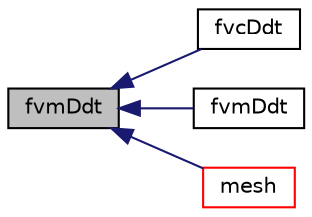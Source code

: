 digraph "fvmDdt"
{
  bgcolor="transparent";
  edge [fontname="Helvetica",fontsize="10",labelfontname="Helvetica",labelfontsize="10"];
  node [fontname="Helvetica",fontsize="10",shape=record];
  rankdir="LR";
  Node118 [label="fvmDdt",height=0.2,width=0.4,color="black", fillcolor="grey75", style="filled", fontcolor="black"];
  Node118 -> Node119 [dir="back",color="midnightblue",fontsize="10",style="solid",fontname="Helvetica"];
  Node119 [label="fvcDdt",height=0.2,width=0.4,color="black",URL="$a23289.html#af92ddb1062cba9d3b74b90593ccf9b86"];
  Node118 -> Node120 [dir="back",color="midnightblue",fontsize="10",style="solid",fontname="Helvetica"];
  Node120 [label="fvmDdt",height=0.2,width=0.4,color="black",URL="$a23289.html#ae2ed609edd76eef5571923959486d0a0"];
  Node118 -> Node121 [dir="back",color="midnightblue",fontsize="10",style="solid",fontname="Helvetica"];
  Node121 [label="mesh",height=0.2,width=0.4,color="red",URL="$a23289.html#a470f06cfb9b6ee887cd85d63de275607",tooltip="Return mesh reference. "];
}
